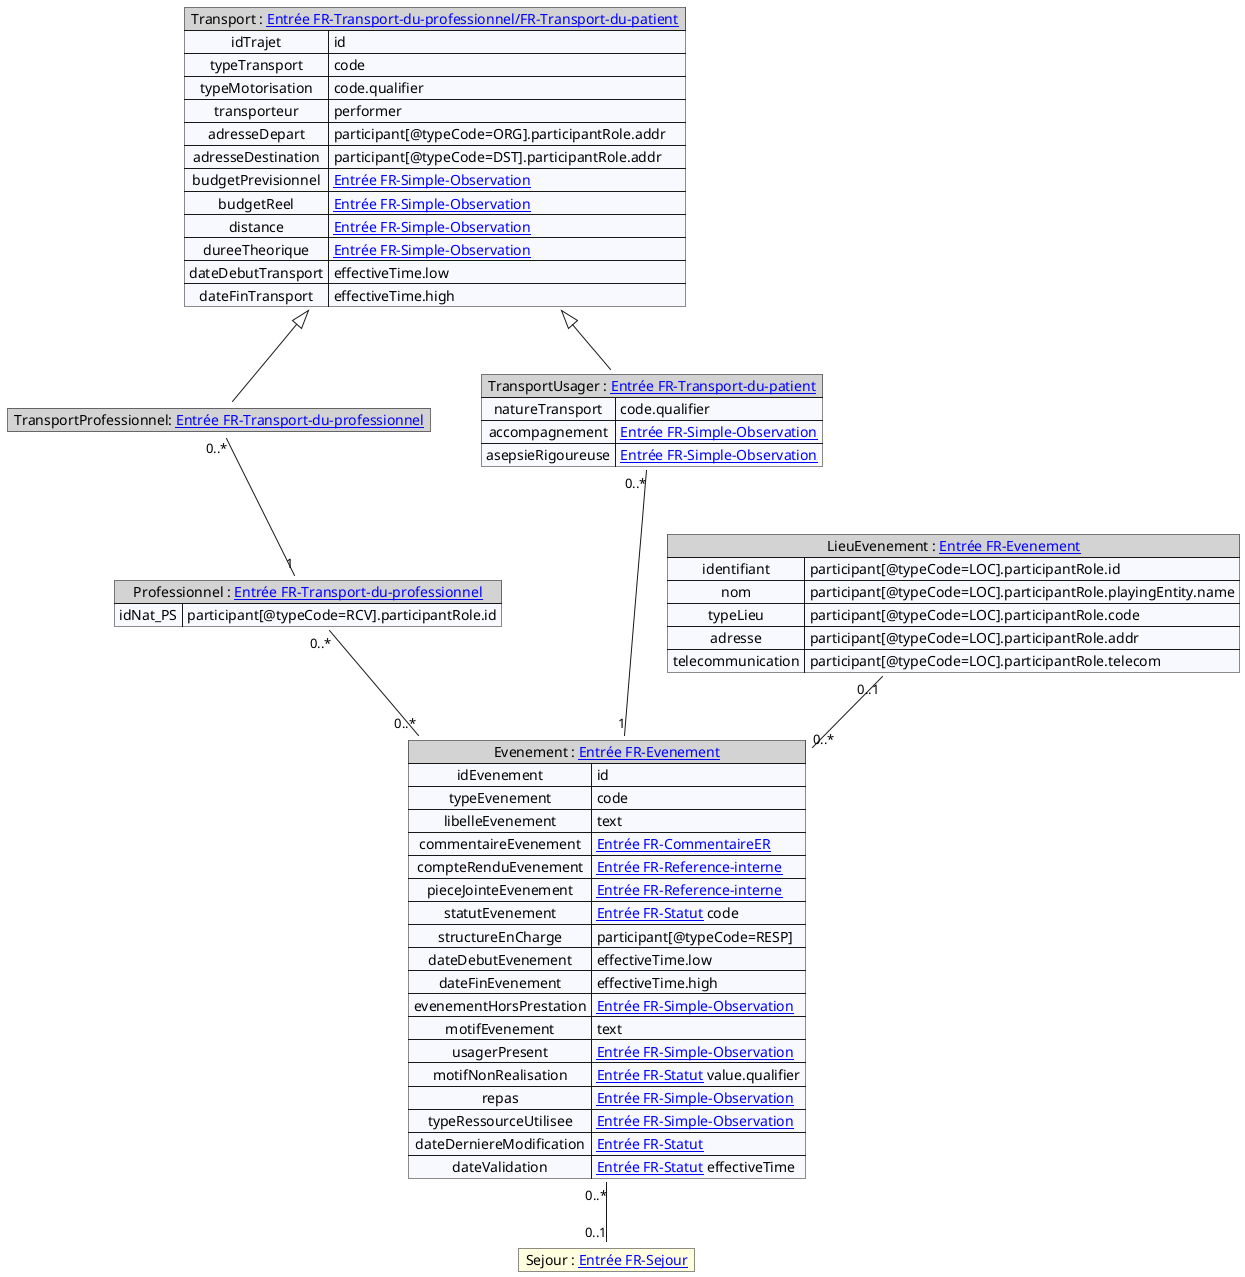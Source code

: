 @startuml


map "Evenement : [[contenu_dossier_corps_cda.html Entrée FR-Evenement]]" as Evenement #back:ghostWhite;header:LightGray {
    idEvenement => id
    typeEvenement => code
    libelleEvenement => text
    commentaireEvenement => [[contenu_dossier_corps_cda.html Entrée FR-CommentaireER]]
    compteRenduEvenement => [[contenu_dossier_corps_cda.html Entrée FR-Reference-interne]]
    pieceJointeEvenement => [[contenu_dossier_corps_cda.html Entrée FR-Reference-interne]]
    statutEvenement => [[contenu_dossier_corps_cda.html Entrée FR-Statut]] code
    structureEnCharge => participant[@typeCode=RESP]
    dateDebutEvenement => effectiveTime.low
    dateFinEvenement => effectiveTime.high
    evenementHorsPrestation => [[contenu_dossier_corps_cda.html Entrée FR-Simple-Observation]]
    motifEvenement => text
    usagerPresent => [[contenu_dossier_corps_cda.html Entrée FR-Simple-Observation]]
    motifNonRealisation => [[contenu_dossier_corps_cda.html Entrée FR-Statut]] value.qualifier 
    repas => [[contenu_dossier_corps_cda.html Entrée FR-Simple-Observation]]
    typeRessourceUtilisee => [[contenu_dossier_corps_cda.html Entrée FR-Simple-Observation]]
    dateDerniereModification => [[contenu_dossier_corps_cda.html Entrée FR-Statut]]
    dateValidation => [[contenu_dossier_corps_cda.html Entrée FR-Statut]] effectiveTime
}
map "Transport : [[contenu_dossier_corps_cda.html Entrée FR-Transport-du-professionnel/FR-Transport-du-patient]]" as Transport#back:ghostWhite;header:LightGray {
    idTrajet => id
    typeTransport => code
    typeMotorisation => code.qualifier
    transporteur => performer
    adresseDepart => participant[@typeCode=ORG].participantRole.addr
    adresseDestination => participant[@typeCode=DST].participantRole.addr
    budgetPrevisionnel => [[contenu_dossier_corps_cda.html Entrée FR-Simple-Observation]]
    budgetReel => [[contenu_dossier_corps_cda.html Entrée FR-Simple-Observation]]
    distance => [[contenu_dossier_corps_cda.html Entrée FR-Simple-Observation]]
    dureeTheorique => [[contenu_dossier_corps_cda.html Entrée FR-Simple-Observation]]
    dateDebutTransport => effectiveTime.low
    dateFinTransport => effectiveTime.high

}
map "Professionnel : [[contenu_dossier_corps_cda.html Entrée FR-Transport-du-professionnel]]" as Professionnel #back:ghostWhite;header:LightGray {
    idNat_PS => participant[@typeCode=RCV].participantRole.id    
   
}

map "TransportProfessionnel: [[contenu_dossier_corps_cda.html Entrée FR-Transport-du-professionnel]]" as TransportPro#back:ghostWhite;header:LightGray {
}



map "TransportUsager : [[contenu_dossier_corps_cda.html Entrée FR-Transport-du-patient]]" as TransportUsager#back:ghostWhite;header:LightGray {
    natureTransport => code.qualifier
    accompagnement => [[contenu_dossier_corps_cda.html Entrée FR-Simple-Observation]]
    asepsieRigoureuse => [[contenu_dossier_corps_cda.html Entrée FR-Simple-Observation]]
}

map "LieuEvenement : [[contenu_dossier_corps_cda.html Entrée FR-Evenement]]" as Lieu#back:ghostWhite;header:LightGray {
    identifiant => participant[@typeCode=LOC].participantRole.id    
    nom => participant[@typeCode=LOC].participantRole.playingEntity.name
    typeLieu => participant[@typeCode=LOC].participantRole.code
    adresse => participant[@typeCode=LOC].participantRole.addr
    telecommunication => participant[@typeCode=LOC].participantRole.telecom
   
}

map "Sejour : [[contenu_dossier_corps_cda.html Entrée FR-Sejour]]" as Sejour #back:LightYellow;header:LightYellow{
}

Lieu "0..1" -- "0..*" Evenement
Professionnel "0..*" -- "0..*" Evenement
Transport <|-- TransportPro
Transport <|-- TransportUsager
TransportUsager "0..*" -- "1" Evenement
TransportPro "0..*" -- "1" Professionnel
Evenement "0..*" -- "0..1" Sejour





@enduml